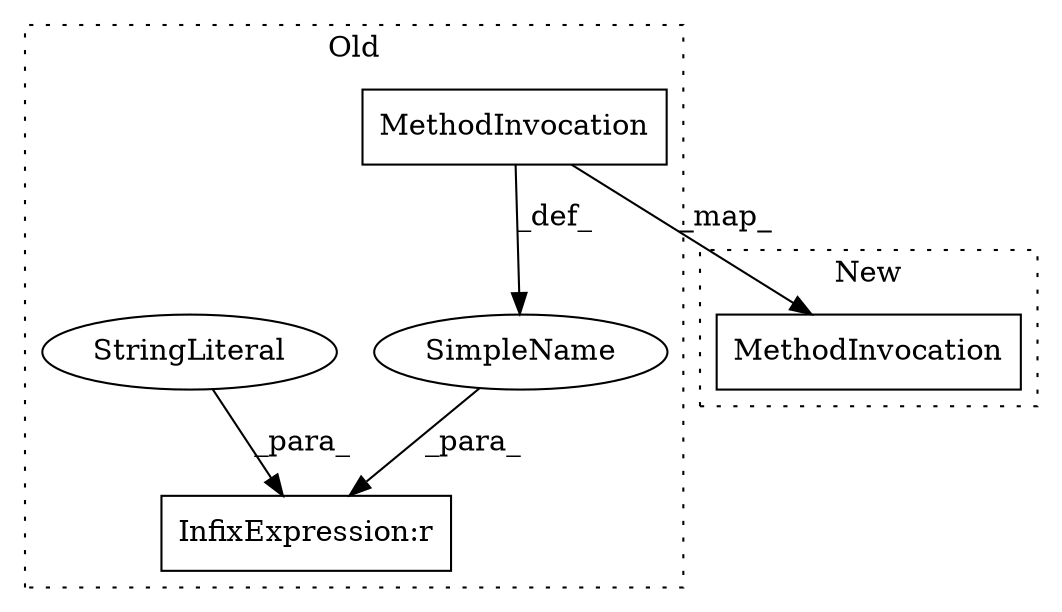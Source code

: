 digraph G {
subgraph cluster0 {
1 [label="MethodInvocation" a="32" s="2053" l="7" shape="box"];
3 [label="SimpleName" a="42" s="" l="" shape="ellipse"];
4 [label="StringLiteral" a="45" s="2064" l="7" shape="ellipse"];
5 [label="InfixExpression:r" a="27" s="2060" l="4" shape="box"];
label = "Old";
style="dotted";
}
subgraph cluster1 {
2 [label="MethodInvocation" a="32" s="2057" l="7" shape="box"];
label = "New";
style="dotted";
}
1 -> 3 [label="_def_"];
1 -> 2 [label="_map_"];
3 -> 5 [label="_para_"];
4 -> 5 [label="_para_"];
}